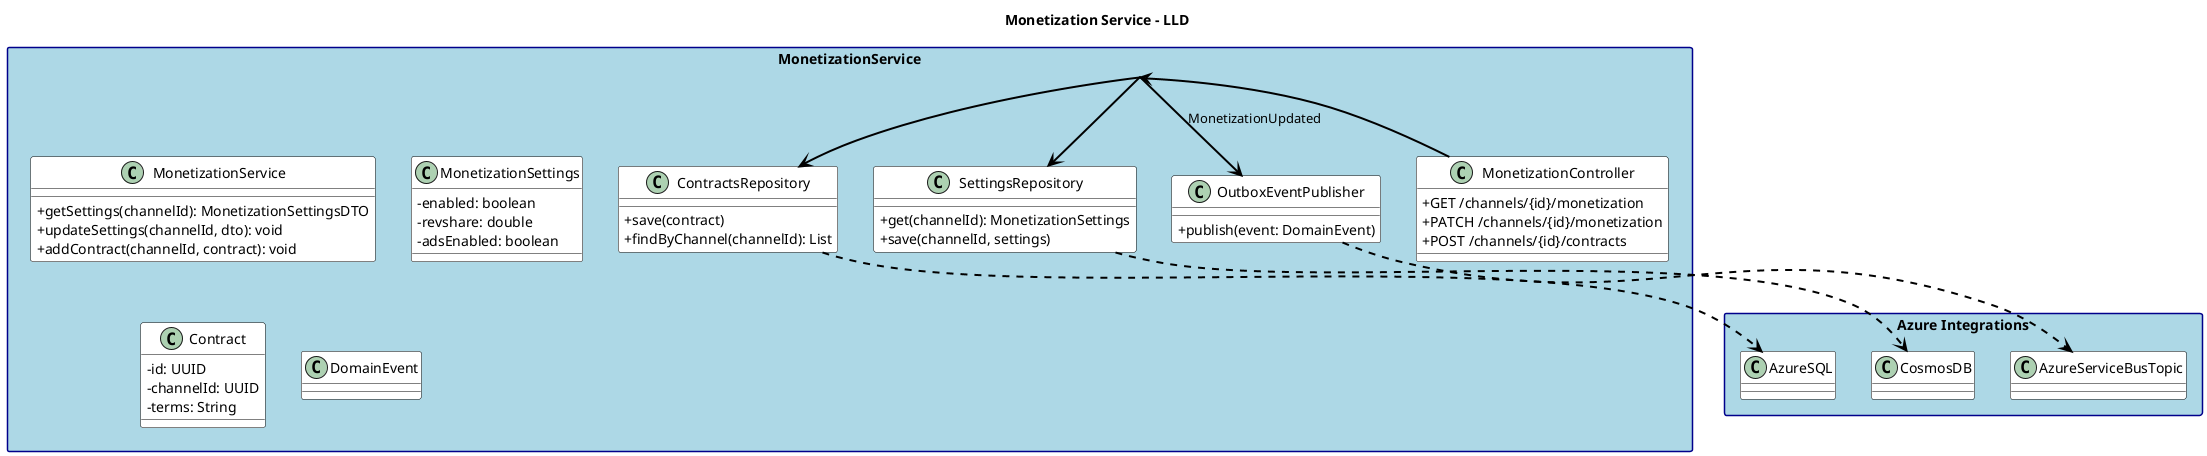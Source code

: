 @startuml
title Monetization Service - LLD

skinparam shadowing false
skinparam packageStyle rectangle
skinparam classAttributeIconSize 0
skinparam fontName "Helvetica"
skinparam titleFontName "Helvetica"
skinparam legendFontName "Helvetica"
skinparam noteFontName "Helvetica"
skinparam backgroundColor white
skinparam packageBackgroundColor lightblue
skinparam packageBorderColor darkblue
skinparam classBackgroundColor white
skinparam classBorderColor black
skinparam interfaceBackgroundColor lightgreen
skinparam interfaceBorderColor black
skinparam enumBackgroundColor lightyellow
skinparam enumBorderColor black
skinparam arrowColor black
skinparam arrowThickness 2


package "MonetizationService" {
class MonetizationController {
+GET /channels/{id}/monetization
+PATCH /channels/{id}/monetization
+POST /channels/{id}/contracts
}

class MonetizationService {
+getSettings(channelId): MonetizationSettingsDTO
+updateSettings(channelId, dto): void
+addContract(channelId, contract): void
}

class ContractsRepository {
+save(contract)
+findByChannel(channelId): List
}

class SettingsRepository {
+get(channelId): MonetizationSettings
+save(channelId, settings)
}

class MonetizationSettings {
-enabled: boolean
-revshare: double
-adsEnabled: boolean
}
class Contract {
-id: UUID
-channelId: UUID
-terms: String
}

class OutboxEventPublisher {
+publish(event: DomainEvent)
}
class DomainEvent {}
}

package "Azure Integrations" {
class AzureSQL
class CosmosDB
class AzureServiceBusTopic
}

MonetizationController --> MonetizationService
MonetizationService --> SettingsRepository
MonetizationService --> ContractsRepository
SettingsRepository ..> CosmosDB
ContractsRepository ..> AzureSQL
MonetizationService --> OutboxEventPublisher : "MonetizationUpdated"
OutboxEventPublisher ..> AzureServiceBusTopic

@enduml
